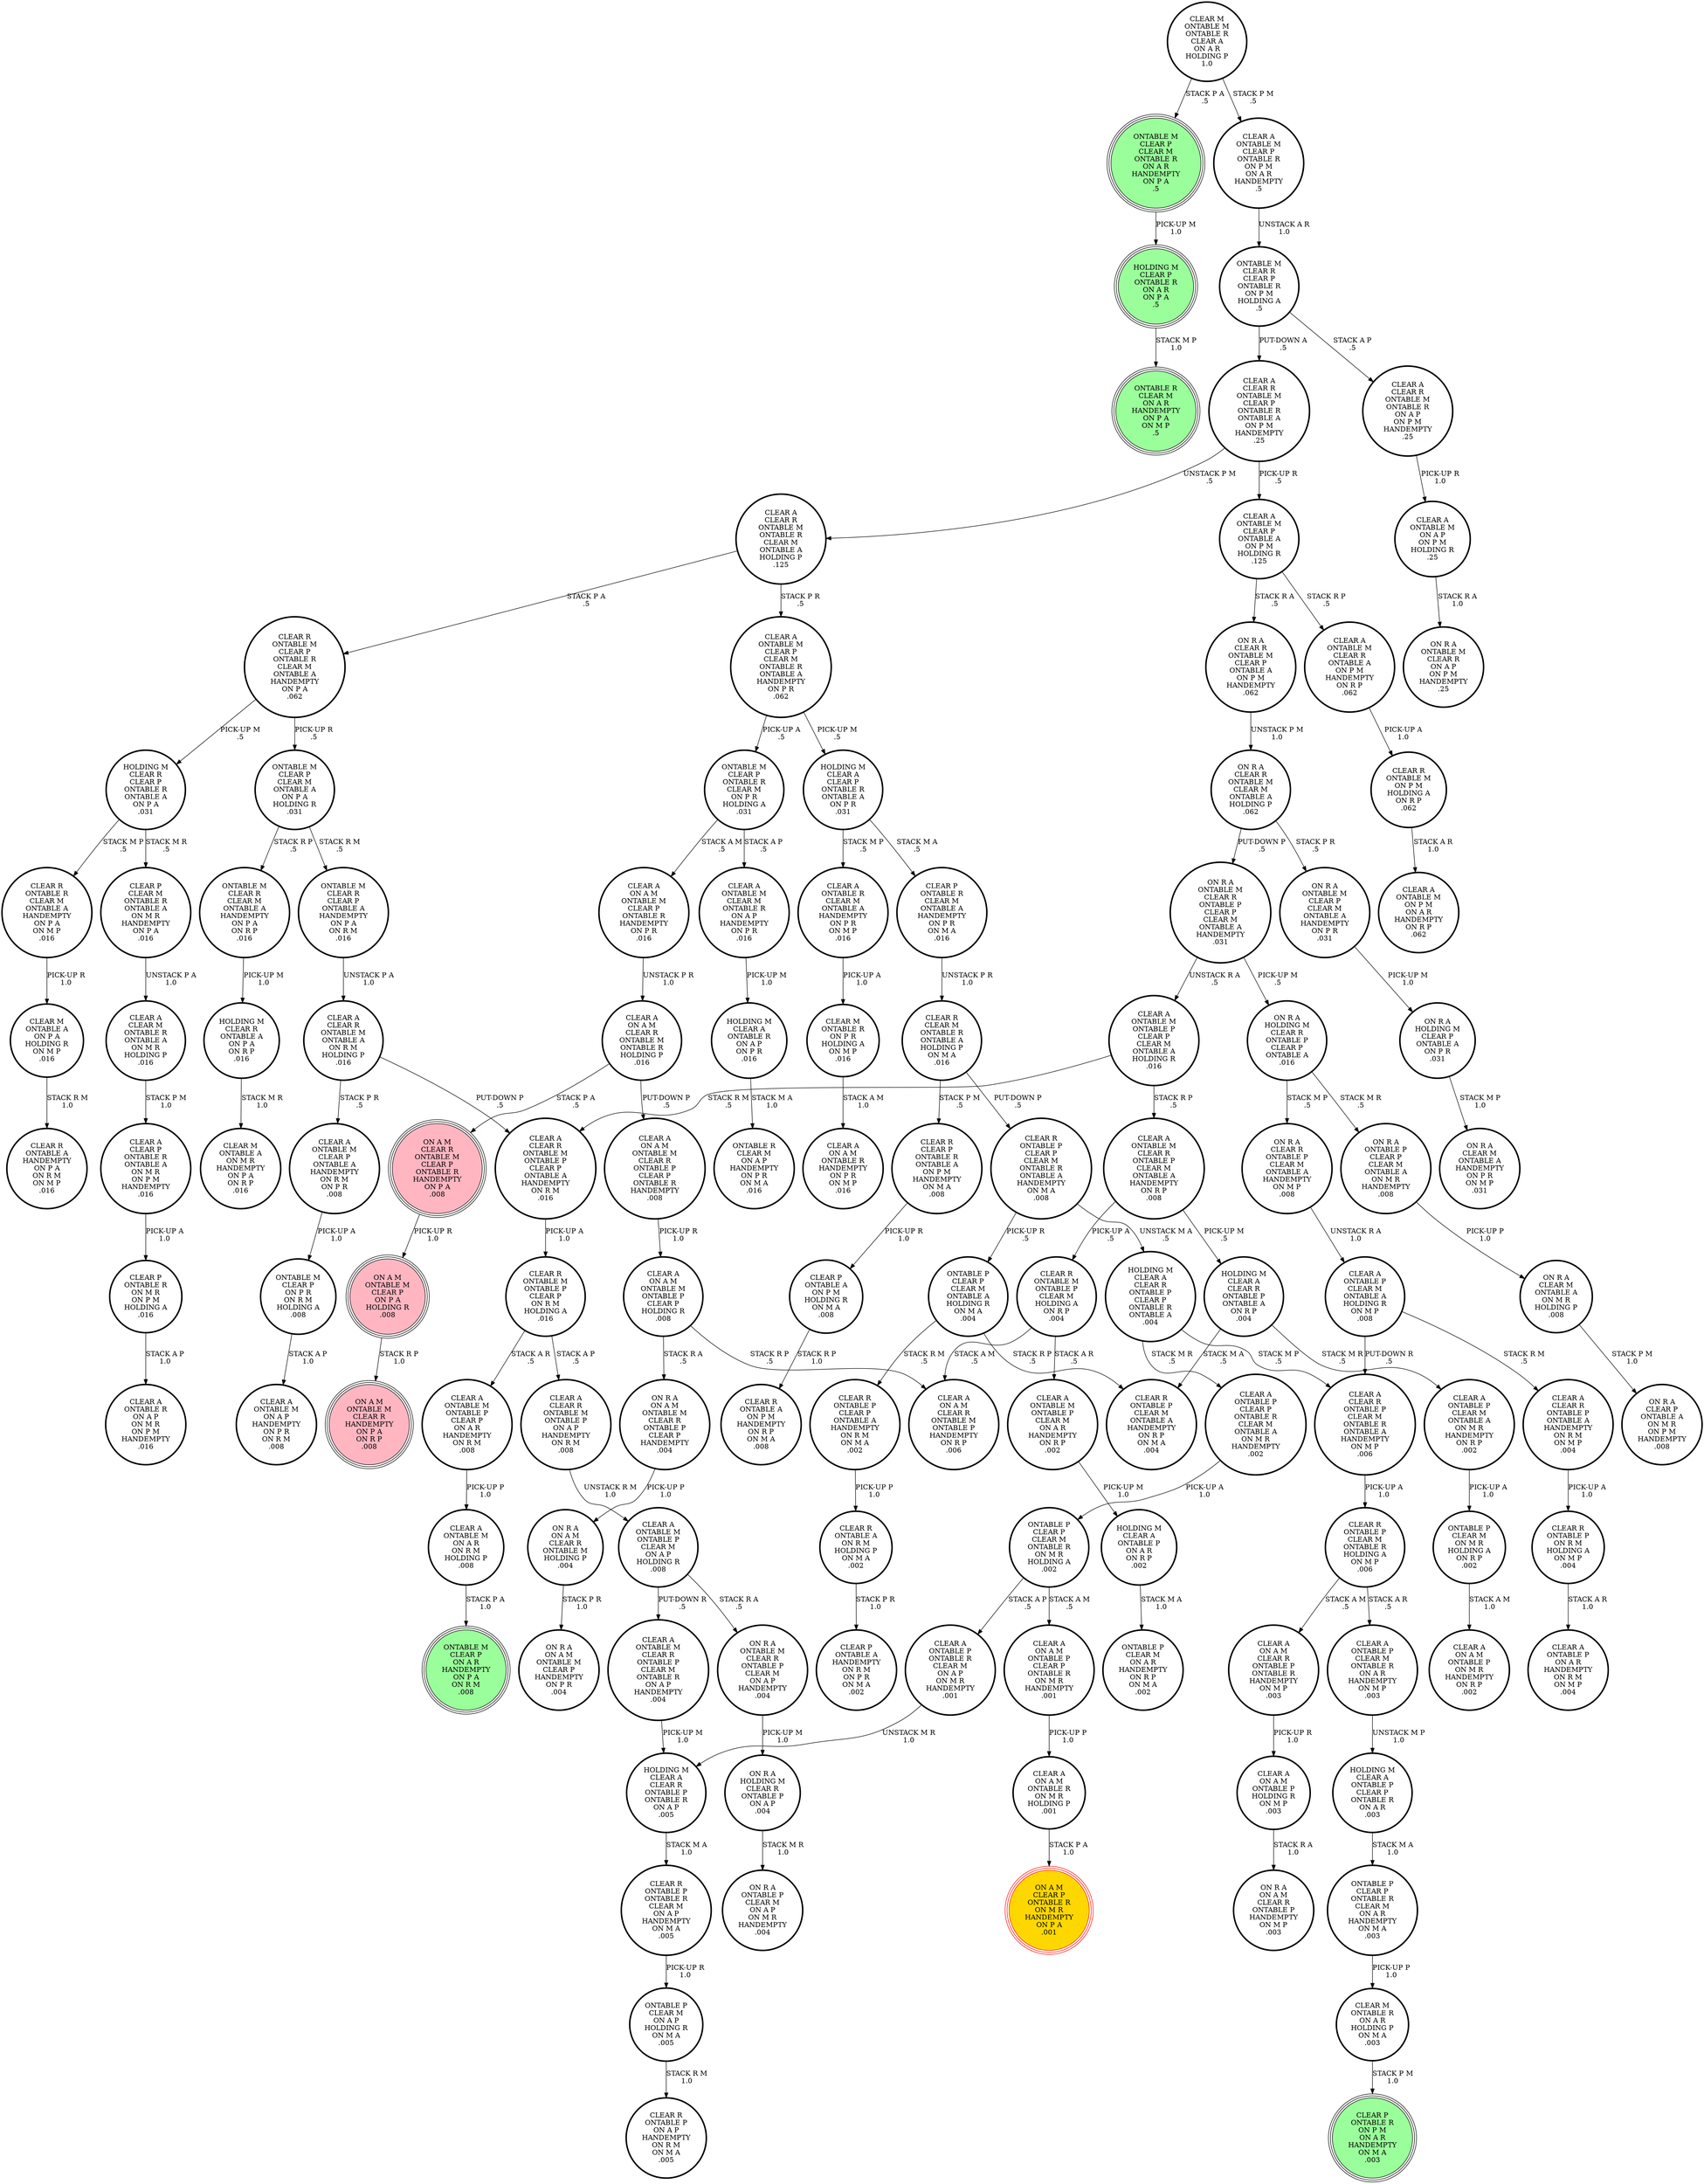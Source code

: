 digraph {
"ON A M\nONTABLE M\nCLEAR P\nON P A\nHOLDING R\n.008\n" -> "ON A M\nONTABLE M\nCLEAR R\nHANDEMPTY\nON P A\nON R P\n.008\n"[label="STACK R P\n1.0\n"];
"HOLDING M\nCLEAR A\nONTABLE R\nON A P\nON P R\n.016\n" -> "ONTABLE R\nCLEAR M\nON A P\nHANDEMPTY\nON P R\nON M A\n.016\n"[label="STACK M A\n1.0\n"];
"CLEAR A\nONTABLE M\nCLEAR R\nONTABLE P\nCLEAR M\nONTABLE R\nON A P\nHANDEMPTY\n.004\n" -> "HOLDING M\nCLEAR A\nCLEAR R\nONTABLE P\nONTABLE R\nON A P\n.005\n"[label="PICK-UP M\n1.0\n"];
"CLEAR A\nCLEAR R\nONTABLE M\nCLEAR P\nONTABLE R\nONTABLE A\nON P M\nHANDEMPTY\n.25\n" -> "CLEAR A\nONTABLE M\nCLEAR P\nONTABLE A\nON P M\nHOLDING R\n.125\n"[label="PICK-UP R\n.5\n"];
"CLEAR A\nCLEAR R\nONTABLE M\nCLEAR P\nONTABLE R\nONTABLE A\nON P M\nHANDEMPTY\n.25\n" -> "CLEAR A\nCLEAR R\nONTABLE M\nONTABLE R\nCLEAR M\nONTABLE A\nHOLDING P\n.125\n"[label="UNSTACK P M\n.5\n"];
"ON R A\nHOLDING M\nCLEAR R\nONTABLE P\nCLEAR P\nONTABLE A\n.016\n" -> "ON R A\nONTABLE P\nCLEAR P\nCLEAR M\nONTABLE A\nON M R\nHANDEMPTY\n.008\n"[label="STACK M R\n.5\n"];
"ON R A\nHOLDING M\nCLEAR R\nONTABLE P\nCLEAR P\nONTABLE A\n.016\n" -> "ON R A\nCLEAR R\nONTABLE P\nCLEAR M\nONTABLE A\nHANDEMPTY\nON M P\n.008\n"[label="STACK M P\n.5\n"];
"ON R A\nONTABLE P\nCLEAR P\nCLEAR M\nONTABLE A\nON M R\nHANDEMPTY\n.008\n" -> "ON R A\nCLEAR M\nONTABLE A\nON M R\nHOLDING P\n.008\n"[label="PICK-UP P\n1.0\n"];
"CLEAR A\nONTABLE P\nCLEAR M\nONTABLE A\nON M R\nHANDEMPTY\nON R P\n.002\n" -> "ONTABLE P\nCLEAR M\nON M R\nHOLDING A\nON R P\n.002\n"[label="PICK-UP A\n1.0\n"];
"CLEAR A\nONTABLE M\nON A P\nON P M\nHOLDING R\n.25\n" -> "ON R A\nONTABLE M\nCLEAR R\nON A P\nON P M\nHANDEMPTY\n.25\n"[label="STACK R A\n1.0\n"];
"ON R A\nONTABLE M\nCLEAR P\nCLEAR M\nONTABLE A\nHANDEMPTY\nON P R\n.031\n" -> "ON R A\nHOLDING M\nCLEAR P\nONTABLE A\nON P R\n.031\n"[label="PICK-UP M\n1.0\n"];
"ONTABLE M\nCLEAR P\nCLEAR M\nONTABLE A\nON P A\nHOLDING R\n.031\n" -> "ONTABLE M\nCLEAR R\nCLEAR M\nONTABLE A\nHANDEMPTY\nON P A\nON R P\n.016\n"[label="STACK R P\n.5\n"];
"ONTABLE M\nCLEAR P\nCLEAR M\nONTABLE A\nON P A\nHOLDING R\n.031\n" -> "ONTABLE M\nCLEAR R\nCLEAR P\nONTABLE A\nHANDEMPTY\nON P A\nON R M\n.016\n"[label="STACK R M\n.5\n"];
"CLEAR A\nCLEAR R\nONTABLE P\nONTABLE A\nHANDEMPTY\nON R M\nON M P\n.004\n" -> "CLEAR R\nONTABLE P\nON R M\nHOLDING A\nON M P\n.004\n"[label="PICK-UP A\n1.0\n"];
"CLEAR A\nCLEAR R\nONTABLE M\nONTABLE R\nON A P\nON P M\nHANDEMPTY\n.25\n" -> "CLEAR A\nONTABLE M\nON A P\nON P M\nHOLDING R\n.25\n"[label="PICK-UP R\n1.0\n"];
"CLEAR A\nONTABLE P\nONTABLE R\nCLEAR M\nON A P\nON M R\nHANDEMPTY\n.001\n" -> "HOLDING M\nCLEAR A\nCLEAR R\nONTABLE P\nONTABLE R\nON A P\n.005\n"[label="UNSTACK M R\n1.0\n"];
"HOLDING M\nCLEAR A\nCLEAR R\nONTABLE P\nONTABLE R\nON A P\n.005\n" -> "CLEAR R\nONTABLE P\nONTABLE R\nCLEAR M\nON A P\nHANDEMPTY\nON M A\n.005\n"[label="STACK M A\n1.0\n"];
"ON R A\nCLEAR R\nONTABLE M\nCLEAR M\nONTABLE A\nHOLDING P\n.062\n" -> "ON R A\nONTABLE M\nCLEAR R\nONTABLE P\nCLEAR P\nCLEAR M\nONTABLE A\nHANDEMPTY\n.031\n"[label="PUT-DOWN P\n.5\n"];
"ON R A\nCLEAR R\nONTABLE M\nCLEAR M\nONTABLE A\nHOLDING P\n.062\n" -> "ON R A\nONTABLE M\nCLEAR P\nCLEAR M\nONTABLE A\nHANDEMPTY\nON P R\n.031\n"[label="STACK P R\n.5\n"];
"ONTABLE P\nCLEAR M\nON A P\nHOLDING R\nON M A\n.005\n" -> "CLEAR R\nONTABLE P\nON A P\nHANDEMPTY\nON R M\nON M A\n.005\n"[label="STACK R M\n1.0\n"];
"CLEAR A\nONTABLE M\nCLEAR P\nONTABLE A\nON P M\nHOLDING R\n.125\n" -> "CLEAR A\nONTABLE M\nCLEAR R\nONTABLE A\nON P M\nHANDEMPTY\nON R P\n.062\n"[label="STACK R P\n.5\n"];
"CLEAR A\nONTABLE M\nCLEAR P\nONTABLE A\nON P M\nHOLDING R\n.125\n" -> "ON R A\nCLEAR R\nONTABLE M\nCLEAR P\nONTABLE A\nON P M\nHANDEMPTY\n.062\n"[label="STACK R A\n.5\n"];
"HOLDING M\nCLEAR R\nCLEAR P\nONTABLE R\nONTABLE A\nON P A\n.031\n" -> "CLEAR P\nCLEAR M\nONTABLE R\nONTABLE A\nON M R\nHANDEMPTY\nON P A\n.016\n"[label="STACK M R\n.5\n"];
"HOLDING M\nCLEAR R\nCLEAR P\nONTABLE R\nONTABLE A\nON P A\n.031\n" -> "CLEAR R\nONTABLE R\nCLEAR M\nONTABLE A\nHANDEMPTY\nON P A\nON M P\n.016\n"[label="STACK M P\n.5\n"];
"CLEAR A\nONTABLE M\nCLEAR R\nONTABLE P\nCLEAR M\nONTABLE A\nHANDEMPTY\nON R P\n.008\n" -> "HOLDING M\nCLEAR A\nCLEAR R\nONTABLE P\nONTABLE A\nON R P\n.004\n"[label="PICK-UP M\n.5\n"];
"CLEAR A\nONTABLE M\nCLEAR R\nONTABLE P\nCLEAR M\nONTABLE A\nHANDEMPTY\nON R P\n.008\n" -> "CLEAR R\nONTABLE M\nONTABLE P\nCLEAR M\nHOLDING A\nON R P\n.004\n"[label="PICK-UP A\n.5\n"];
"CLEAR M\nONTABLE R\nON P R\nHOLDING A\nON M P\n.016\n" -> "CLEAR A\nON A M\nONTABLE R\nHANDEMPTY\nON P R\nON M P\n.016\n"[label="STACK A M\n1.0\n"];
"ONTABLE P\nCLEAR P\nCLEAR M\nONTABLE R\nON M R\nHOLDING A\n.002\n" -> "CLEAR A\nON A M\nONTABLE P\nCLEAR P\nONTABLE R\nON M R\nHANDEMPTY\n.001\n"[label="STACK A M\n.5\n"];
"ONTABLE P\nCLEAR P\nCLEAR M\nONTABLE R\nON M R\nHOLDING A\n.002\n" -> "CLEAR A\nONTABLE P\nONTABLE R\nCLEAR M\nON A P\nON M R\nHANDEMPTY\n.001\n"[label="STACK A P\n.5\n"];
"CLEAR M\nONTABLE A\nON P A\nHOLDING R\nON M P\n.016\n" -> "CLEAR R\nONTABLE A\nHANDEMPTY\nON P A\nON R M\nON M P\n.016\n"[label="STACK R M\n1.0\n"];
"CLEAR A\nCLEAR P\nONTABLE R\nONTABLE A\nON M R\nON P M\nHANDEMPTY\n.016\n" -> "CLEAR P\nONTABLE R\nON M R\nON P M\nHOLDING A\n.016\n"[label="PICK-UP A\n1.0\n"];
"CLEAR R\nONTABLE M\nONTABLE P\nCLEAR P\nON R M\nHOLDING A\n.016\n" -> "CLEAR A\nONTABLE M\nONTABLE P\nCLEAR P\nON A R\nHANDEMPTY\nON R M\n.008\n"[label="STACK A R\n.5\n"];
"CLEAR R\nONTABLE M\nONTABLE P\nCLEAR P\nON R M\nHOLDING A\n.016\n" -> "CLEAR A\nCLEAR R\nONTABLE M\nONTABLE P\nON A P\nHANDEMPTY\nON R M\n.008\n"[label="STACK A P\n.5\n"];
"CLEAR P\nCLEAR M\nONTABLE R\nONTABLE A\nON M R\nHANDEMPTY\nON P A\n.016\n" -> "CLEAR A\nCLEAR M\nONTABLE R\nONTABLE A\nON M R\nHOLDING P\n.016\n"[label="UNSTACK P A\n1.0\n"];
"ON R A\nONTABLE M\nCLEAR R\nONTABLE P\nCLEAR P\nCLEAR M\nONTABLE A\nHANDEMPTY\n.031\n" -> "ON R A\nHOLDING M\nCLEAR R\nONTABLE P\nCLEAR P\nONTABLE A\n.016\n"[label="PICK-UP M\n.5\n"];
"ON R A\nONTABLE M\nCLEAR R\nONTABLE P\nCLEAR P\nCLEAR M\nONTABLE A\nHANDEMPTY\n.031\n" -> "CLEAR A\nONTABLE M\nONTABLE P\nCLEAR P\nCLEAR M\nONTABLE A\nHOLDING R\n.016\n"[label="UNSTACK R A\n.5\n"];
"ON R A\nCLEAR M\nONTABLE A\nON M R\nHOLDING P\n.008\n" -> "ON R A\nCLEAR P\nONTABLE A\nON M R\nON P M\nHANDEMPTY\n.008\n"[label="STACK P M\n1.0\n"];
"CLEAR P\nONTABLE R\nCLEAR M\nONTABLE A\nHANDEMPTY\nON P R\nON M A\n.016\n" -> "CLEAR R\nCLEAR M\nONTABLE R\nONTABLE A\nHOLDING P\nON M A\n.016\n"[label="UNSTACK P R\n1.0\n"];
"CLEAR A\nONTABLE P\nCLEAR P\nONTABLE R\nCLEAR M\nONTABLE A\nON M R\nHANDEMPTY\n.002\n" -> "ONTABLE P\nCLEAR P\nCLEAR M\nONTABLE R\nON M R\nHOLDING A\n.002\n"[label="PICK-UP A\n1.0\n"];
"CLEAR A\nONTABLE M\nCLEAR P\nCLEAR M\nONTABLE R\nONTABLE A\nHANDEMPTY\nON P R\n.062\n" -> "ONTABLE M\nCLEAR P\nONTABLE R\nCLEAR M\nON P R\nHOLDING A\n.031\n"[label="PICK-UP A\n.5\n"];
"CLEAR A\nONTABLE M\nCLEAR P\nCLEAR M\nONTABLE R\nONTABLE A\nHANDEMPTY\nON P R\n.062\n" -> "HOLDING M\nCLEAR A\nCLEAR P\nONTABLE R\nONTABLE A\nON P R\n.031\n"[label="PICK-UP M\n.5\n"];
"HOLDING M\nCLEAR R\nONTABLE A\nON P A\nON R P\n.016\n" -> "CLEAR M\nONTABLE A\nON M R\nHANDEMPTY\nON P A\nON R P\n.016\n"[label="STACK M R\n1.0\n"];
"CLEAR A\nONTABLE M\nONTABLE P\nCLEAR M\nON A R\nHANDEMPTY\nON R P\n.002\n" -> "HOLDING M\nCLEAR A\nONTABLE P\nON A R\nON R P\n.002\n"[label="PICK-UP M\n1.0\n"];
"CLEAR A\nONTABLE M\nONTABLE P\nCLEAR P\nON A R\nHANDEMPTY\nON R M\n.008\n" -> "CLEAR A\nONTABLE M\nON A R\nON R M\nHOLDING P\n.008\n"[label="PICK-UP P\n1.0\n"];
"CLEAR A\nON A M\nCLEAR R\nONTABLE P\nONTABLE R\nHANDEMPTY\nON M P\n.003\n" -> "CLEAR A\nON A M\nONTABLE P\nHOLDING R\nON M P\n.003\n"[label="PICK-UP R\n1.0\n"];
"ONTABLE M\nCLEAR P\nONTABLE R\nCLEAR M\nON P R\nHOLDING A\n.031\n" -> "CLEAR A\nONTABLE M\nCLEAR M\nONTABLE R\nON A P\nHANDEMPTY\nON P R\n.016\n"[label="STACK A P\n.5\n"];
"ONTABLE M\nCLEAR P\nONTABLE R\nCLEAR M\nON P R\nHOLDING A\n.031\n" -> "CLEAR A\nON A M\nONTABLE M\nCLEAR P\nONTABLE R\nHANDEMPTY\nON P R\n.016\n"[label="STACK A M\n.5\n"];
"CLEAR M\nONTABLE M\nONTABLE R\nCLEAR A\nON A R\nHOLDING P\n1.0\n" -> "ONTABLE M\nCLEAR P\nCLEAR M\nONTABLE R\nON A R\nHANDEMPTY\nON P A\n.5\n"[label="STACK P A\n.5\n"];
"CLEAR M\nONTABLE M\nONTABLE R\nCLEAR A\nON A R\nHOLDING P\n1.0\n" -> "CLEAR A\nONTABLE M\nCLEAR P\nONTABLE R\nON P M\nON A R\nHANDEMPTY\n.5\n"[label="STACK P M\n.5\n"];
"CLEAR A\nCLEAR R\nONTABLE M\nONTABLE P\nON A P\nHANDEMPTY\nON R M\n.008\n" -> "CLEAR A\nONTABLE M\nONTABLE P\nCLEAR M\nON A P\nHOLDING R\n.008\n"[label="UNSTACK R M\n1.0\n"];
"CLEAR A\nONTABLE P\nCLEAR M\nONTABLE R\nON A R\nHANDEMPTY\nON M P\n.003\n" -> "HOLDING M\nCLEAR A\nONTABLE P\nCLEAR P\nONTABLE R\nON A R\n.003\n"[label="UNSTACK M P\n1.0\n"];
"ON R A\nHOLDING M\nCLEAR R\nONTABLE P\nON A P\n.004\n" -> "ON R A\nONTABLE P\nCLEAR M\nON A P\nON M R\nHANDEMPTY\n.004\n"[label="STACK M R\n1.0\n"];
"CLEAR R\nONTABLE P\nON R M\nHOLDING A\nON M P\n.004\n" -> "CLEAR A\nONTABLE P\nON A R\nHANDEMPTY\nON R M\nON M P\n.004\n"[label="STACK A R\n1.0\n"];
"ONTABLE P\nCLEAR P\nCLEAR M\nONTABLE A\nHOLDING R\nON M A\n.004\n" -> "CLEAR R\nONTABLE P\nCLEAR M\nONTABLE A\nHANDEMPTY\nON R P\nON M A\n.004\n"[label="STACK R P\n.5\n"];
"ONTABLE P\nCLEAR P\nCLEAR M\nONTABLE A\nHOLDING R\nON M A\n.004\n" -> "CLEAR R\nONTABLE P\nCLEAR P\nONTABLE A\nHANDEMPTY\nON R M\nON M A\n.002\n"[label="STACK R M\n.5\n"];
"CLEAR A\nONTABLE M\nCLEAR M\nONTABLE R\nON A P\nHANDEMPTY\nON P R\n.016\n" -> "HOLDING M\nCLEAR A\nONTABLE R\nON A P\nON P R\n.016\n"[label="PICK-UP M\n1.0\n"];
"CLEAR R\nCLEAR P\nONTABLE R\nONTABLE A\nON P M\nHANDEMPTY\nON M A\n.008\n" -> "CLEAR P\nONTABLE A\nON P M\nHOLDING R\nON M A\n.008\n"[label="PICK-UP R\n1.0\n"];
"CLEAR A\nCLEAR M\nONTABLE R\nONTABLE A\nON M R\nHOLDING P\n.016\n" -> "CLEAR A\nCLEAR P\nONTABLE R\nONTABLE A\nON M R\nON P M\nHANDEMPTY\n.016\n"[label="STACK P M\n1.0\n"];
"ON R A\nCLEAR R\nONTABLE P\nCLEAR M\nONTABLE A\nHANDEMPTY\nON M P\n.008\n" -> "CLEAR A\nONTABLE P\nCLEAR M\nONTABLE A\nHOLDING R\nON M P\n.008\n"[label="UNSTACK R A\n1.0\n"];
"ONTABLE M\nCLEAR P\nON P R\nON R M\nHOLDING A\n.008\n" -> "CLEAR A\nONTABLE M\nON A P\nHANDEMPTY\nON P R\nON R M\n.008\n"[label="STACK A P\n1.0\n"];
"HOLDING M\nCLEAR A\nONTABLE P\nCLEAR P\nONTABLE R\nON A R\n.003\n" -> "ONTABLE P\nCLEAR P\nONTABLE R\nCLEAR M\nON A R\nHANDEMPTY\nON M A\n.003\n"[label="STACK M A\n1.0\n"];
"CLEAR A\nONTABLE M\nON A R\nON R M\nHOLDING P\n.008\n" -> "ONTABLE M\nCLEAR P\nON A R\nHANDEMPTY\nON P A\nON R M\n.008\n"[label="STACK P A\n1.0\n"];
"CLEAR A\nON A M\nONTABLE M\nCLEAR P\nONTABLE R\nHANDEMPTY\nON P R\n.016\n" -> "CLEAR A\nON A M\nCLEAR R\nONTABLE M\nONTABLE R\nHOLDING P\n.016\n"[label="UNSTACK P R\n1.0\n"];
"HOLDING M\nCLEAR P\nONTABLE R\nON A R\nON P A\n.5\n" -> "ONTABLE R\nCLEAR M\nON A R\nHANDEMPTY\nON P A\nON M P\n.5\n"[label="STACK M P\n1.0\n"];
"CLEAR A\nCLEAR R\nONTABLE M\nONTABLE R\nCLEAR M\nONTABLE A\nHOLDING P\n.125\n" -> "CLEAR R\nONTABLE M\nCLEAR P\nONTABLE R\nCLEAR M\nONTABLE A\nHANDEMPTY\nON P A\n.062\n"[label="STACK P A\n.5\n"];
"CLEAR A\nCLEAR R\nONTABLE M\nONTABLE R\nCLEAR M\nONTABLE A\nHOLDING P\n.125\n" -> "CLEAR A\nONTABLE M\nCLEAR P\nCLEAR M\nONTABLE R\nONTABLE A\nHANDEMPTY\nON P R\n.062\n"[label="STACK P R\n.5\n"];
"CLEAR R\nONTABLE M\nONTABLE P\nCLEAR M\nHOLDING A\nON R P\n.004\n" -> "CLEAR A\nONTABLE M\nONTABLE P\nCLEAR M\nON A R\nHANDEMPTY\nON R P\n.002\n"[label="STACK A R\n.5\n"];
"CLEAR R\nONTABLE M\nONTABLE P\nCLEAR M\nHOLDING A\nON R P\n.004\n" -> "CLEAR A\nON A M\nCLEAR R\nONTABLE M\nONTABLE P\nHANDEMPTY\nON R P\n.006\n"[label="STACK A M\n.5\n"];
"ONTABLE M\nCLEAR R\nCLEAR P\nONTABLE R\nON P M\nHOLDING A\n.5\n" -> "CLEAR A\nCLEAR R\nONTABLE M\nCLEAR P\nONTABLE R\nONTABLE A\nON P M\nHANDEMPTY\n.25\n"[label="PUT-DOWN A\n.5\n"];
"ONTABLE M\nCLEAR R\nCLEAR P\nONTABLE R\nON P M\nHOLDING A\n.5\n" -> "CLEAR A\nCLEAR R\nONTABLE M\nONTABLE R\nON A P\nON P M\nHANDEMPTY\n.25\n"[label="STACK A P\n.5\n"];
"ONTABLE M\nCLEAR P\nCLEAR M\nONTABLE R\nON A R\nHANDEMPTY\nON P A\n.5\n" -> "HOLDING M\nCLEAR P\nONTABLE R\nON A R\nON P A\n.5\n"[label="PICK-UP M\n1.0\n"];
"ONTABLE M\nCLEAR R\nCLEAR P\nONTABLE A\nHANDEMPTY\nON P A\nON R M\n.016\n" -> "CLEAR A\nCLEAR R\nONTABLE M\nONTABLE A\nON R M\nHOLDING P\n.016\n"[label="UNSTACK P A\n1.0\n"];
"CLEAR A\nON A M\nCLEAR R\nONTABLE M\nONTABLE R\nHOLDING P\n.016\n" -> "ON A M\nCLEAR R\nONTABLE M\nCLEAR P\nONTABLE R\nHANDEMPTY\nON P A\n.008\n"[label="STACK P A\n.5\n"];
"CLEAR A\nON A M\nCLEAR R\nONTABLE M\nONTABLE R\nHOLDING P\n.016\n" -> "CLEAR A\nON A M\nONTABLE M\nCLEAR R\nONTABLE P\nCLEAR P\nONTABLE R\nHANDEMPTY\n.008\n"[label="PUT-DOWN P\n.5\n"];
"ON R A\nHOLDING M\nCLEAR P\nONTABLE A\nON P R\n.031\n" -> "ON R A\nCLEAR M\nONTABLE A\nHANDEMPTY\nON P R\nON M P\n.031\n"[label="STACK M P\n1.0\n"];
"CLEAR A\nONTABLE M\nONTABLE P\nCLEAR P\nCLEAR M\nONTABLE A\nHOLDING R\n.016\n" -> "CLEAR A\nONTABLE M\nCLEAR R\nONTABLE P\nCLEAR M\nONTABLE A\nHANDEMPTY\nON R P\n.008\n"[label="STACK R P\n.5\n"];
"CLEAR A\nONTABLE M\nONTABLE P\nCLEAR P\nCLEAR M\nONTABLE A\nHOLDING R\n.016\n" -> "CLEAR A\nCLEAR R\nONTABLE M\nONTABLE P\nCLEAR P\nONTABLE A\nHANDEMPTY\nON R M\n.016\n"[label="STACK R M\n.5\n"];
"ON R A\nONTABLE M\nCLEAR R\nONTABLE P\nCLEAR M\nON A P\nHANDEMPTY\n.004\n" -> "ON R A\nHOLDING M\nCLEAR R\nONTABLE P\nON A P\n.004\n"[label="PICK-UP M\n1.0\n"];
"CLEAR A\nCLEAR R\nONTABLE M\nONTABLE A\nON R M\nHOLDING P\n.016\n" -> "CLEAR A\nONTABLE M\nCLEAR P\nONTABLE A\nHANDEMPTY\nON R M\nON P R\n.008\n"[label="STACK P R\n.5\n"];
"CLEAR A\nCLEAR R\nONTABLE M\nONTABLE A\nON R M\nHOLDING P\n.016\n" -> "CLEAR A\nCLEAR R\nONTABLE M\nONTABLE P\nCLEAR P\nONTABLE A\nHANDEMPTY\nON R M\n.016\n"[label="PUT-DOWN P\n.5\n"];
"CLEAR R\nCLEAR M\nONTABLE R\nONTABLE A\nHOLDING P\nON M A\n.016\n" -> "CLEAR R\nCLEAR P\nONTABLE R\nONTABLE A\nON P M\nHANDEMPTY\nON M A\n.008\n"[label="STACK P M\n.5\n"];
"CLEAR R\nCLEAR M\nONTABLE R\nONTABLE A\nHOLDING P\nON M A\n.016\n" -> "CLEAR R\nONTABLE P\nCLEAR P\nCLEAR M\nONTABLE R\nONTABLE A\nHANDEMPTY\nON M A\n.008\n"[label="PUT-DOWN P\n.5\n"];
"CLEAR A\nON A M\nONTABLE P\nHOLDING R\nON M P\n.003\n" -> "ON R A\nON A M\nCLEAR R\nONTABLE P\nHANDEMPTY\nON M P\n.003\n"[label="STACK R A\n1.0\n"];
"CLEAR R\nONTABLE A\nON R M\nHOLDING P\nON M A\n.002\n" -> "CLEAR P\nONTABLE A\nHANDEMPTY\nON R M\nON P R\nON M A\n.002\n"[label="STACK P R\n1.0\n"];
"ONTABLE P\nCLEAR M\nON M R\nHOLDING A\nON R P\n.002\n" -> "CLEAR A\nON A M\nONTABLE P\nON M R\nHANDEMPTY\nON R P\n.002\n"[label="STACK A M\n1.0\n"];
"HOLDING M\nCLEAR A\nCLEAR P\nONTABLE R\nONTABLE A\nON P R\n.031\n" -> "CLEAR A\nONTABLE R\nCLEAR M\nONTABLE A\nHANDEMPTY\nON P R\nON M P\n.016\n"[label="STACK M P\n.5\n"];
"HOLDING M\nCLEAR A\nCLEAR P\nONTABLE R\nONTABLE A\nON P R\n.031\n" -> "CLEAR P\nONTABLE R\nCLEAR M\nONTABLE A\nHANDEMPTY\nON P R\nON M A\n.016\n"[label="STACK M A\n.5\n"];
"HOLDING M\nCLEAR A\nCLEAR R\nONTABLE P\nONTABLE A\nON R P\n.004\n" -> "CLEAR R\nONTABLE P\nCLEAR M\nONTABLE A\nHANDEMPTY\nON R P\nON M A\n.004\n"[label="STACK M A\n.5\n"];
"HOLDING M\nCLEAR A\nCLEAR R\nONTABLE P\nONTABLE A\nON R P\n.004\n" -> "CLEAR A\nONTABLE P\nCLEAR M\nONTABLE A\nON M R\nHANDEMPTY\nON R P\n.002\n"[label="STACK M R\n.5\n"];
"HOLDING M\nCLEAR A\nCLEAR R\nONTABLE P\nCLEAR P\nONTABLE R\nONTABLE A\n.004\n" -> "CLEAR A\nONTABLE P\nCLEAR P\nONTABLE R\nCLEAR M\nONTABLE A\nON M R\nHANDEMPTY\n.002\n"[label="STACK M R\n.5\n"];
"HOLDING M\nCLEAR A\nCLEAR R\nONTABLE P\nCLEAR P\nONTABLE R\nONTABLE A\n.004\n" -> "CLEAR A\nCLEAR R\nONTABLE P\nCLEAR M\nONTABLE R\nONTABLE A\nHANDEMPTY\nON M P\n.006\n"[label="STACK M P\n.5\n"];
"CLEAR A\nCLEAR R\nONTABLE P\nCLEAR M\nONTABLE R\nONTABLE A\nHANDEMPTY\nON M P\n.006\n" -> "CLEAR R\nONTABLE P\nCLEAR M\nONTABLE R\nHOLDING A\nON M P\n.006\n"[label="PICK-UP A\n1.0\n"];
"CLEAR R\nONTABLE P\nONTABLE R\nCLEAR M\nON A P\nHANDEMPTY\nON M A\n.005\n" -> "ONTABLE P\nCLEAR M\nON A P\nHOLDING R\nON M A\n.005\n"[label="PICK-UP R\n1.0\n"];
"CLEAR R\nONTABLE R\nCLEAR M\nONTABLE A\nHANDEMPTY\nON P A\nON M P\n.016\n" -> "CLEAR M\nONTABLE A\nON P A\nHOLDING R\nON M P\n.016\n"[label="PICK-UP R\n1.0\n"];
"CLEAR R\nONTABLE M\nCLEAR P\nONTABLE R\nCLEAR M\nONTABLE A\nHANDEMPTY\nON P A\n.062\n" -> "ONTABLE M\nCLEAR P\nCLEAR M\nONTABLE A\nON P A\nHOLDING R\n.031\n"[label="PICK-UP R\n.5\n"];
"CLEAR R\nONTABLE M\nCLEAR P\nONTABLE R\nCLEAR M\nONTABLE A\nHANDEMPTY\nON P A\n.062\n" -> "HOLDING M\nCLEAR R\nCLEAR P\nONTABLE R\nONTABLE A\nON P A\n.031\n"[label="PICK-UP M\n.5\n"];
"CLEAR A\nON A M\nONTABLE R\nON M R\nHOLDING P\n.001\n" -> "ON A M\nCLEAR P\nONTABLE R\nON M R\nHANDEMPTY\nON P A\n.001\n"[label="STACK P A\n1.0\n"];
"HOLDING M\nCLEAR A\nONTABLE P\nON A R\nON R P\n.002\n" -> "ONTABLE P\nCLEAR M\nON A R\nHANDEMPTY\nON R P\nON M A\n.002\n"[label="STACK M A\n1.0\n"];
"ON R A\nON A M\nONTABLE M\nCLEAR R\nONTABLE P\nCLEAR P\nHANDEMPTY\n.004\n" -> "ON R A\nON A M\nCLEAR R\nONTABLE M\nHOLDING P\n.004\n"[label="PICK-UP P\n1.0\n"];
"ON A M\nCLEAR R\nONTABLE M\nCLEAR P\nONTABLE R\nHANDEMPTY\nON P A\n.008\n" -> "ON A M\nONTABLE M\nCLEAR P\nON P A\nHOLDING R\n.008\n"[label="PICK-UP R\n1.0\n"];
"CLEAR P\nONTABLE R\nON M R\nON P M\nHOLDING A\n.016\n" -> "CLEAR A\nONTABLE R\nON A P\nON M R\nON P M\nHANDEMPTY\n.016\n"[label="STACK A P\n1.0\n"];
"CLEAR A\nON A M\nONTABLE M\nCLEAR R\nONTABLE P\nCLEAR P\nONTABLE R\nHANDEMPTY\n.008\n" -> "CLEAR A\nON A M\nONTABLE M\nONTABLE P\nCLEAR P\nHOLDING R\n.008\n"[label="PICK-UP R\n1.0\n"];
"CLEAR P\nONTABLE A\nON P M\nHOLDING R\nON M A\n.008\n" -> "CLEAR R\nONTABLE A\nON P M\nHANDEMPTY\nON R P\nON M A\n.008\n"[label="STACK R P\n1.0\n"];
"CLEAR A\nON A M\nONTABLE M\nONTABLE P\nCLEAR P\nHOLDING R\n.008\n" -> "ON R A\nON A M\nONTABLE M\nCLEAR R\nONTABLE P\nCLEAR P\nHANDEMPTY\n.004\n"[label="STACK R A\n.5\n"];
"CLEAR A\nON A M\nONTABLE M\nONTABLE P\nCLEAR P\nHOLDING R\n.008\n" -> "CLEAR A\nON A M\nCLEAR R\nONTABLE M\nONTABLE P\nHANDEMPTY\nON R P\n.006\n"[label="STACK R P\n.5\n"];
"CLEAR M\nONTABLE R\nON A R\nHOLDING P\nON M A\n.003\n" -> "CLEAR P\nONTABLE R\nON P M\nON A R\nHANDEMPTY\nON M A\n.003\n"[label="STACK P M\n1.0\n"];
"CLEAR A\nONTABLE M\nONTABLE P\nCLEAR M\nON A P\nHOLDING R\n.008\n" -> "ON R A\nONTABLE M\nCLEAR R\nONTABLE P\nCLEAR M\nON A P\nHANDEMPTY\n.004\n"[label="STACK R A\n.5\n"];
"CLEAR A\nONTABLE M\nONTABLE P\nCLEAR M\nON A P\nHOLDING R\n.008\n" -> "CLEAR A\nONTABLE M\nCLEAR R\nONTABLE P\nCLEAR M\nONTABLE R\nON A P\nHANDEMPTY\n.004\n"[label="PUT-DOWN R\n.5\n"];
"CLEAR R\nONTABLE P\nCLEAR M\nONTABLE R\nHOLDING A\nON M P\n.006\n" -> "CLEAR A\nON A M\nCLEAR R\nONTABLE P\nONTABLE R\nHANDEMPTY\nON M P\n.003\n"[label="STACK A M\n.5\n"];
"CLEAR R\nONTABLE P\nCLEAR M\nONTABLE R\nHOLDING A\nON M P\n.006\n" -> "CLEAR A\nONTABLE P\nCLEAR M\nONTABLE R\nON A R\nHANDEMPTY\nON M P\n.003\n"[label="STACK A R\n.5\n"];
"CLEAR A\nONTABLE M\nCLEAR P\nONTABLE R\nON P M\nON A R\nHANDEMPTY\n.5\n" -> "ONTABLE M\nCLEAR R\nCLEAR P\nONTABLE R\nON P M\nHOLDING A\n.5\n"[label="UNSTACK A R\n1.0\n"];
"CLEAR R\nONTABLE M\nON P M\nHOLDING A\nON R P\n.062\n" -> "CLEAR A\nONTABLE M\nON P M\nON A R\nHANDEMPTY\nON R P\n.062\n"[label="STACK A R\n1.0\n"];
"CLEAR R\nONTABLE P\nCLEAR P\nCLEAR M\nONTABLE R\nONTABLE A\nHANDEMPTY\nON M A\n.008\n" -> "ONTABLE P\nCLEAR P\nCLEAR M\nONTABLE A\nHOLDING R\nON M A\n.004\n"[label="PICK-UP R\n.5\n"];
"CLEAR R\nONTABLE P\nCLEAR P\nCLEAR M\nONTABLE R\nONTABLE A\nHANDEMPTY\nON M A\n.008\n" -> "HOLDING M\nCLEAR A\nCLEAR R\nONTABLE P\nCLEAR P\nONTABLE R\nONTABLE A\n.004\n"[label="UNSTACK M A\n.5\n"];
"CLEAR A\nONTABLE M\nCLEAR R\nONTABLE A\nON P M\nHANDEMPTY\nON R P\n.062\n" -> "CLEAR R\nONTABLE M\nON P M\nHOLDING A\nON R P\n.062\n"[label="PICK-UP A\n1.0\n"];
"ON R A\nON A M\nCLEAR R\nONTABLE M\nHOLDING P\n.004\n" -> "ON R A\nON A M\nONTABLE M\nCLEAR P\nHANDEMPTY\nON P R\n.004\n"[label="STACK P R\n1.0\n"];
"ONTABLE M\nCLEAR R\nCLEAR M\nONTABLE A\nHANDEMPTY\nON P A\nON R P\n.016\n" -> "HOLDING M\nCLEAR R\nONTABLE A\nON P A\nON R P\n.016\n"[label="PICK-UP M\n1.0\n"];
"CLEAR A\nONTABLE M\nCLEAR P\nONTABLE A\nHANDEMPTY\nON R M\nON P R\n.008\n" -> "ONTABLE M\nCLEAR P\nON P R\nON R M\nHOLDING A\n.008\n"[label="PICK-UP A\n1.0\n"];
"CLEAR A\nCLEAR R\nONTABLE M\nONTABLE P\nCLEAR P\nONTABLE A\nHANDEMPTY\nON R M\n.016\n" -> "CLEAR R\nONTABLE M\nONTABLE P\nCLEAR P\nON R M\nHOLDING A\n.016\n"[label="PICK-UP A\n1.0\n"];
"CLEAR A\nONTABLE R\nCLEAR M\nONTABLE A\nHANDEMPTY\nON P R\nON M P\n.016\n" -> "CLEAR M\nONTABLE R\nON P R\nHOLDING A\nON M P\n.016\n"[label="PICK-UP A\n1.0\n"];
"CLEAR A\nONTABLE P\nCLEAR M\nONTABLE A\nHOLDING R\nON M P\n.008\n" -> "CLEAR A\nCLEAR R\nONTABLE P\nONTABLE A\nHANDEMPTY\nON R M\nON M P\n.004\n"[label="STACK R M\n.5\n"];
"CLEAR A\nONTABLE P\nCLEAR M\nONTABLE A\nHOLDING R\nON M P\n.008\n" -> "CLEAR A\nCLEAR R\nONTABLE P\nCLEAR M\nONTABLE R\nONTABLE A\nHANDEMPTY\nON M P\n.006\n"[label="PUT-DOWN R\n.5\n"];
"ONTABLE P\nCLEAR P\nONTABLE R\nCLEAR M\nON A R\nHANDEMPTY\nON M A\n.003\n" -> "CLEAR M\nONTABLE R\nON A R\nHOLDING P\nON M A\n.003\n"[label="PICK-UP P\n1.0\n"];
"CLEAR R\nONTABLE P\nCLEAR P\nONTABLE A\nHANDEMPTY\nON R M\nON M A\n.002\n" -> "CLEAR R\nONTABLE A\nON R M\nHOLDING P\nON M A\n.002\n"[label="PICK-UP P\n1.0\n"];
"ON R A\nCLEAR R\nONTABLE M\nCLEAR P\nONTABLE A\nON P M\nHANDEMPTY\n.062\n" -> "ON R A\nCLEAR R\nONTABLE M\nCLEAR M\nONTABLE A\nHOLDING P\n.062\n"[label="UNSTACK P M\n1.0\n"];
"CLEAR A\nON A M\nONTABLE P\nCLEAR P\nONTABLE R\nON M R\nHANDEMPTY\n.001\n" -> "CLEAR A\nON A M\nONTABLE R\nON M R\nHOLDING P\n.001\n"[label="PICK-UP P\n1.0\n"];
"CLEAR A\nONTABLE M\nON P M\nON A R\nHANDEMPTY\nON R P\n.062\n" [shape=circle, penwidth=3];
"ON R A\nONTABLE M\nCLEAR R\nON A P\nON P M\nHANDEMPTY\n.25\n" [shape=circle, penwidth=3];
"CLEAR R\nONTABLE A\nHANDEMPTY\nON P A\nON R M\nON M P\n.016\n" [shape=circle, penwidth=3];
"ON R A\nON A M\nCLEAR R\nONTABLE P\nHANDEMPTY\nON M P\n.003\n" [shape=circle, penwidth=3];
"CLEAR M\nONTABLE A\nON M R\nHANDEMPTY\nON P A\nON R P\n.016\n" [shape=circle, penwidth=3];
"ON R A\nONTABLE P\nCLEAR M\nON A P\nON M R\nHANDEMPTY\n.004\n" [shape=circle, penwidth=3];
"ON R A\nON A M\nONTABLE M\nCLEAR P\nHANDEMPTY\nON P R\n.004\n" [shape=circle, penwidth=3];
"CLEAR A\nONTABLE R\nON A P\nON M R\nON P M\nHANDEMPTY\n.016\n" [shape=circle, penwidth=3];
"CLEAR R\nONTABLE P\nCLEAR M\nONTABLE A\nHANDEMPTY\nON R P\nON M A\n.004\n" [shape=circle, penwidth=3];
"ON A M\nCLEAR P\nONTABLE R\nON M R\nHANDEMPTY\nON P A\n.001\n" [shape=circle, style=filled color=red, fillcolor=gold, peripheries=3];
"CLEAR A\nON A M\nONTABLE P\nON M R\nHANDEMPTY\nON R P\n.002\n" [shape=circle, penwidth=3];
"CLEAR A\nONTABLE P\nON A R\nHANDEMPTY\nON R M\nON M P\n.004\n" [shape=circle, penwidth=3];
"CLEAR A\nONTABLE M\nON A P\nHANDEMPTY\nON P R\nON R M\n.008\n" [shape=circle, penwidth=3];
"ON R A\nCLEAR M\nONTABLE A\nHANDEMPTY\nON P R\nON M P\n.031\n" [shape=circle, penwidth=3];
"ONTABLE P\nCLEAR M\nON A R\nHANDEMPTY\nON R P\nON M A\n.002\n" [shape=circle, penwidth=3];
"ON A M\nONTABLE M\nCLEAR R\nHANDEMPTY\nON P A\nON R P\n.008\n" [shape=circle, style=filled, fillcolor=lightpink, peripheries=3];
"CLEAR R\nONTABLE A\nON P M\nHANDEMPTY\nON R P\nON M A\n.008\n" [shape=circle, penwidth=3];
"ONTABLE R\nCLEAR M\nON A P\nHANDEMPTY\nON P R\nON M A\n.016\n" [shape=circle, penwidth=3];
"CLEAR A\nON A M\nCLEAR R\nONTABLE M\nONTABLE P\nHANDEMPTY\nON R P\n.006\n" [shape=circle, penwidth=3];
"CLEAR P\nONTABLE R\nON P M\nON A R\nHANDEMPTY\nON M A\n.003\n" [shape=circle, style=filled, fillcolor=palegreen1, peripheries=3];
"ONTABLE R\nCLEAR M\nON A R\nHANDEMPTY\nON P A\nON M P\n.5\n" [shape=circle, style=filled, fillcolor=palegreen1, peripheries=3];
"CLEAR R\nONTABLE P\nON A P\nHANDEMPTY\nON R M\nON M A\n.005\n" [shape=circle, penwidth=3];
"ON R A\nCLEAR P\nONTABLE A\nON M R\nON P M\nHANDEMPTY\n.008\n" [shape=circle, penwidth=3];
"CLEAR P\nONTABLE A\nHANDEMPTY\nON R M\nON P R\nON M A\n.002\n" [shape=circle, penwidth=3];
"ONTABLE M\nCLEAR P\nON A R\nHANDEMPTY\nON P A\nON R M\n.008\n" [shape=circle, style=filled, fillcolor=palegreen1, peripheries=3];
"CLEAR A\nON A M\nONTABLE R\nHANDEMPTY\nON P R\nON M P\n.016\n" [shape=circle, penwidth=3];
"HOLDING M\nCLEAR A\nCLEAR R\nONTABLE P\nCLEAR P\nONTABLE R\nONTABLE A\n.004\n" [shape=circle, penwidth=3];
"CLEAR A\nONTABLE M\nONTABLE P\nCLEAR P\nCLEAR M\nONTABLE A\nHOLDING R\n.016\n" [shape=circle, penwidth=3];
"CLEAR A\nON A M\nCLEAR R\nONTABLE P\nONTABLE R\nHANDEMPTY\nON M P\n.003\n" [shape=circle, penwidth=3];
"CLEAR A\nONTABLE M\nON A P\nON P M\nHOLDING R\n.25\n" [shape=circle, penwidth=3];
"CLEAR A\nONTABLE M\nCLEAR P\nONTABLE A\nHANDEMPTY\nON R M\nON P R\n.008\n" [shape=circle, penwidth=3];
"CLEAR A\nONTABLE P\nONTABLE R\nCLEAR M\nON A P\nON M R\nHANDEMPTY\n.001\n" [shape=circle, penwidth=3];
"ON R A\nHOLDING M\nCLEAR R\nONTABLE P\nCLEAR P\nONTABLE A\n.016\n" [shape=circle, penwidth=3];
"HOLDING M\nCLEAR P\nONTABLE R\nON A R\nON P A\n.5\n" [shape=circle, style=filled, fillcolor=palegreen1, peripheries=3];
"CLEAR A\nONTABLE M\nON P M\nON A R\nHANDEMPTY\nON R P\n.062\n" [shape=circle, penwidth=3];
"ONTABLE P\nCLEAR P\nCLEAR M\nONTABLE A\nHOLDING R\nON M A\n.004\n" [shape=circle, penwidth=3];
"CLEAR A\nONTABLE M\nCLEAR R\nONTABLE P\nCLEAR M\nONTABLE R\nON A P\nHANDEMPTY\n.004\n" [shape=circle, penwidth=3];
"CLEAR R\nONTABLE M\nCLEAR P\nONTABLE R\nCLEAR M\nONTABLE A\nHANDEMPTY\nON P A\n.062\n" [shape=circle, penwidth=3];
"CLEAR R\nONTABLE P\nCLEAR P\nCLEAR M\nONTABLE R\nONTABLE A\nHANDEMPTY\nON M A\n.008\n" [shape=circle, penwidth=3];
"HOLDING M\nCLEAR A\nONTABLE R\nON A P\nON P R\n.016\n" [shape=circle, penwidth=3];
"ONTABLE M\nCLEAR P\nONTABLE R\nCLEAR M\nON P R\nHOLDING A\n.031\n" [shape=circle, penwidth=3];
"ON R A\nCLEAR M\nONTABLE A\nON M R\nHOLDING P\n.008\n" [shape=circle, penwidth=3];
"CLEAR A\nONTABLE M\nONTABLE P\nCLEAR M\nON A P\nHOLDING R\n.008\n" [shape=circle, penwidth=3];
"ON R A\nONTABLE M\nCLEAR R\nON A P\nON P M\nHANDEMPTY\n.25\n" [shape=circle, penwidth=3];
"CLEAR M\nONTABLE M\nONTABLE R\nCLEAR A\nON A R\nHOLDING P\n1.0\n" [shape=circle, penwidth=3];
"ON R A\nONTABLE M\nCLEAR R\nONTABLE P\nCLEAR M\nON A P\nHANDEMPTY\n.004\n" [shape=circle, penwidth=3];
"CLEAR P\nCLEAR M\nONTABLE R\nONTABLE A\nON M R\nHANDEMPTY\nON P A\n.016\n" [shape=circle, penwidth=3];
"CLEAR P\nONTABLE A\nON P M\nHOLDING R\nON M A\n.008\n" [shape=circle, penwidth=3];
"CLEAR R\nONTABLE A\nHANDEMPTY\nON P A\nON R M\nON M P\n.016\n" [shape=circle, penwidth=3];
"ON R A\nON A M\nCLEAR R\nONTABLE P\nHANDEMPTY\nON M P\n.003\n" [shape=circle, penwidth=3];
"CLEAR A\nONTABLE M\nCLEAR R\nONTABLE P\nCLEAR M\nONTABLE A\nHANDEMPTY\nON R P\n.008\n" [shape=circle, penwidth=3];
"CLEAR A\nCLEAR P\nONTABLE R\nONTABLE A\nON M R\nON P M\nHANDEMPTY\n.016\n" [shape=circle, penwidth=3];
"HOLDING M\nCLEAR A\nCLEAR P\nONTABLE R\nONTABLE A\nON P R\n.031\n" [shape=circle, penwidth=3];
"HOLDING M\nCLEAR A\nONTABLE P\nCLEAR P\nONTABLE R\nON A R\n.003\n" [shape=circle, penwidth=3];
"ON R A\nHOLDING M\nCLEAR R\nONTABLE P\nON A P\n.004\n" [shape=circle, penwidth=3];
"CLEAR A\nCLEAR R\nONTABLE M\nONTABLE P\nON A P\nHANDEMPTY\nON R M\n.008\n" [shape=circle, penwidth=3];
"CLEAR R\nCLEAR P\nONTABLE R\nONTABLE A\nON P M\nHANDEMPTY\nON M A\n.008\n" [shape=circle, penwidth=3];
"ONTABLE M\nCLEAR P\nON P R\nON R M\nHOLDING A\n.008\n" [shape=circle, penwidth=3];
"CLEAR M\nONTABLE A\nON M R\nHANDEMPTY\nON P A\nON R P\n.016\n" [shape=circle, penwidth=3];
"ON R A\nCLEAR R\nONTABLE M\nCLEAR M\nONTABLE A\nHOLDING P\n.062\n" [shape=circle, penwidth=3];
"ON R A\nONTABLE P\nCLEAR M\nON A P\nON M R\nHANDEMPTY\n.004\n" [shape=circle, penwidth=3];
"HOLDING M\nCLEAR A\nCLEAR R\nONTABLE P\nONTABLE R\nON A P\n.005\n" [shape=circle, penwidth=3];
"ONTABLE M\nCLEAR P\nCLEAR M\nONTABLE R\nON A R\nHANDEMPTY\nON P A\n.5\n" [shape=circle, style=filled, fillcolor=palegreen1, peripheries=3];
"ON R A\nON A M\nONTABLE M\nCLEAR P\nHANDEMPTY\nON P R\n.004\n" [shape=circle, penwidth=3];
"CLEAR R\nONTABLE A\nON R M\nHOLDING P\nON M A\n.002\n" [shape=circle, penwidth=3];
"ONTABLE P\nCLEAR M\nON A P\nHOLDING R\nON M A\n.005\n" [shape=circle, penwidth=3];
"CLEAR M\nONTABLE R\nON A R\nHOLDING P\nON M A\n.003\n" [shape=circle, penwidth=3];
"HOLDING M\nCLEAR A\nCLEAR R\nONTABLE P\nONTABLE A\nON R P\n.004\n" [shape=circle, penwidth=3];
"ON R A\nONTABLE M\nCLEAR R\nONTABLE P\nCLEAR P\nCLEAR M\nONTABLE A\nHANDEMPTY\n.031\n" [shape=circle, penwidth=3];
"CLEAR A\nCLEAR R\nONTABLE M\nONTABLE R\nON A P\nON P M\nHANDEMPTY\n.25\n" [shape=circle, penwidth=3];
"CLEAR A\nONTABLE R\nON A P\nON M R\nON P M\nHANDEMPTY\n.016\n" [shape=circle, penwidth=3];
"CLEAR R\nONTABLE P\nCLEAR M\nONTABLE A\nHANDEMPTY\nON R P\nON M A\n.004\n" [shape=circle, penwidth=3];
"CLEAR A\nON A M\nONTABLE P\nCLEAR P\nONTABLE R\nON M R\nHANDEMPTY\n.001\n" [shape=circle, penwidth=3];
"CLEAR A\nONTABLE M\nCLEAR P\nONTABLE R\nON P M\nON A R\nHANDEMPTY\n.5\n" [shape=circle, penwidth=3];
"ONTABLE M\nCLEAR P\nCLEAR M\nONTABLE A\nON P A\nHOLDING R\n.031\n" [shape=circle, penwidth=3];
"CLEAR R\nONTABLE P\nCLEAR P\nONTABLE A\nHANDEMPTY\nON R M\nON M A\n.002\n" [shape=circle, penwidth=3];
"ON A M\nCLEAR P\nONTABLE R\nON M R\nHANDEMPTY\nON P A\n.001\n" [shape=circle, style=filled color=red, fillcolor=gold, peripheries=3];
"HOLDING M\nCLEAR R\nCLEAR P\nONTABLE R\nONTABLE A\nON P A\n.031\n" [shape=circle, penwidth=3];
"CLEAR A\nONTABLE P\nCLEAR M\nONTABLE A\nON M R\nHANDEMPTY\nON R P\n.002\n" [shape=circle, penwidth=3];
"CLEAR A\nON A M\nONTABLE P\nON M R\nHANDEMPTY\nON R P\n.002\n" [shape=circle, penwidth=3];
"CLEAR R\nONTABLE M\nON P M\nHOLDING A\nON R P\n.062\n" [shape=circle, penwidth=3];
"CLEAR R\nONTABLE P\nONTABLE R\nCLEAR M\nON A P\nHANDEMPTY\nON M A\n.005\n" [shape=circle, penwidth=3];
"CLEAR A\nONTABLE M\nCLEAR P\nCLEAR M\nONTABLE R\nONTABLE A\nHANDEMPTY\nON P R\n.062\n" [shape=circle, penwidth=3];
"CLEAR M\nONTABLE R\nON P R\nHOLDING A\nON M P\n.016\n" [shape=circle, penwidth=3];
"CLEAR A\nON A M\nONTABLE M\nCLEAR P\nONTABLE R\nHANDEMPTY\nON P R\n.016\n" [shape=circle, penwidth=3];
"HOLDING M\nCLEAR R\nONTABLE A\nON P A\nON R P\n.016\n" [shape=circle, penwidth=3];
"ONTABLE P\nCLEAR P\nONTABLE R\nCLEAR M\nON A R\nHANDEMPTY\nON M A\n.003\n" [shape=circle, penwidth=3];
"CLEAR A\nON A M\nONTABLE M\nCLEAR R\nONTABLE P\nCLEAR P\nONTABLE R\nHANDEMPTY\n.008\n" [shape=circle, penwidth=3];
"CLEAR A\nONTABLE P\nON A R\nHANDEMPTY\nON R M\nON M P\n.004\n" [shape=circle, penwidth=3];
"ONTABLE M\nCLEAR R\nCLEAR M\nONTABLE A\nHANDEMPTY\nON P A\nON R P\n.016\n" [shape=circle, penwidth=3];
"ONTABLE M\nCLEAR R\nCLEAR P\nONTABLE A\nHANDEMPTY\nON P A\nON R M\n.016\n" [shape=circle, penwidth=3];
"CLEAR A\nONTABLE M\nON A P\nHANDEMPTY\nON P R\nON R M\n.008\n" [shape=circle, penwidth=3];
"CLEAR A\nCLEAR R\nONTABLE M\nCLEAR P\nONTABLE R\nONTABLE A\nON P M\nHANDEMPTY\n.25\n" [shape=circle, penwidth=3];
"CLEAR A\nONTABLE M\nONTABLE P\nCLEAR M\nON A R\nHANDEMPTY\nON R P\n.002\n" [shape=circle, penwidth=3];
"CLEAR A\nONTABLE R\nCLEAR M\nONTABLE A\nHANDEMPTY\nON P R\nON M P\n.016\n" [shape=circle, penwidth=3];
"CLEAR A\nON A M\nCLEAR R\nONTABLE M\nONTABLE R\nHOLDING P\n.016\n" [shape=circle, penwidth=3];
"ON R A\nCLEAR R\nONTABLE M\nCLEAR P\nONTABLE A\nON P M\nHANDEMPTY\n.062\n" [shape=circle, penwidth=3];
"CLEAR A\nON A M\nONTABLE M\nONTABLE P\nCLEAR P\nHOLDING R\n.008\n" [shape=circle, penwidth=3];
"ON R A\nCLEAR M\nONTABLE A\nHANDEMPTY\nON P R\nON M P\n.031\n" [shape=circle, penwidth=3];
"CLEAR A\nON A M\nONTABLE P\nHOLDING R\nON M P\n.003\n" [shape=circle, penwidth=3];
"ONTABLE P\nCLEAR M\nON A R\nHANDEMPTY\nON R P\nON M A\n.002\n" [shape=circle, penwidth=3];
"ON A M\nONTABLE M\nCLEAR P\nON P A\nHOLDING R\n.008\n" [shape=circle, style=filled, fillcolor=lightpink, peripheries=3];
"CLEAR R\nONTABLE M\nONTABLE P\nCLEAR P\nON R M\nHOLDING A\n.016\n" [shape=circle, penwidth=3];
"ON A M\nONTABLE M\nCLEAR R\nHANDEMPTY\nON P A\nON R P\n.008\n" [shape=circle, style=filled, fillcolor=lightpink, peripheries=3];
"CLEAR P\nONTABLE R\nON M R\nON P M\nHOLDING A\n.016\n" [shape=circle, penwidth=3];
"CLEAR M\nONTABLE A\nON P A\nHOLDING R\nON M P\n.016\n" [shape=circle, penwidth=3];
"CLEAR R\nONTABLE A\nON P M\nHANDEMPTY\nON R P\nON M A\n.008\n" [shape=circle, penwidth=3];
"CLEAR A\nONTABLE M\nCLEAR P\nONTABLE A\nON P M\nHOLDING R\n.125\n" [shape=circle, penwidth=3];
"CLEAR A\nONTABLE M\nON A R\nON R M\nHOLDING P\n.008\n" [shape=circle, penwidth=3];
"CLEAR R\nONTABLE R\nCLEAR M\nONTABLE A\nHANDEMPTY\nON P A\nON M P\n.016\n" [shape=circle, penwidth=3];
"ONTABLE M\nCLEAR R\nCLEAR P\nONTABLE R\nON P M\nHOLDING A\n.5\n" [shape=circle, penwidth=3];
"ONTABLE P\nCLEAR P\nCLEAR M\nONTABLE R\nON M R\nHOLDING A\n.002\n" [shape=circle, penwidth=3];
"CLEAR A\nCLEAR R\nONTABLE M\nONTABLE R\nCLEAR M\nONTABLE A\nHOLDING P\n.125\n" [shape=circle, penwidth=3];
"CLEAR A\nONTABLE P\nCLEAR M\nONTABLE A\nHOLDING R\nON M P\n.008\n" [shape=circle, penwidth=3];
"CLEAR R\nONTABLE P\nCLEAR M\nONTABLE R\nHOLDING A\nON M P\n.006\n" [shape=circle, penwidth=3];
"CLEAR A\nCLEAR M\nONTABLE R\nONTABLE A\nON M R\nHOLDING P\n.016\n" [shape=circle, penwidth=3];
"CLEAR A\nCLEAR R\nONTABLE P\nONTABLE A\nHANDEMPTY\nON R M\nON M P\n.004\n" [shape=circle, penwidth=3];
"ONTABLE R\nCLEAR M\nON A P\nHANDEMPTY\nON P R\nON M A\n.016\n" [shape=circle, penwidth=3];
"ON A M\nCLEAR R\nONTABLE M\nCLEAR P\nONTABLE R\nHANDEMPTY\nON P A\n.008\n" [shape=circle, style=filled, fillcolor=lightpink, peripheries=3];
"ON R A\nON A M\nCLEAR R\nONTABLE M\nHOLDING P\n.004\n" [shape=circle, penwidth=3];
"CLEAR A\nONTABLE M\nONTABLE P\nCLEAR P\nON A R\nHANDEMPTY\nON R M\n.008\n" [shape=circle, penwidth=3];
"ON R A\nCLEAR R\nONTABLE P\nCLEAR M\nONTABLE A\nHANDEMPTY\nON M P\n.008\n" [shape=circle, penwidth=3];
"ON R A\nONTABLE P\nCLEAR P\nCLEAR M\nONTABLE A\nON M R\nHANDEMPTY\n.008\n" [shape=circle, penwidth=3];
"CLEAR A\nON A M\nCLEAR R\nONTABLE M\nONTABLE P\nHANDEMPTY\nON R P\n.006\n" [shape=circle, penwidth=3];
"CLEAR A\nCLEAR R\nONTABLE M\nONTABLE A\nON R M\nHOLDING P\n.016\n" [shape=circle, penwidth=3];
"CLEAR P\nONTABLE R\nON P M\nON A R\nHANDEMPTY\nON M A\n.003\n" [shape=circle, style=filled, fillcolor=palegreen1, peripheries=3];
"CLEAR R\nONTABLE P\nON R M\nHOLDING A\nON M P\n.004\n" [shape=circle, penwidth=3];
"ONTABLE R\nCLEAR M\nON A R\nHANDEMPTY\nON P A\nON M P\n.5\n" [shape=circle, style=filled, fillcolor=palegreen1, peripheries=3];
"CLEAR A\nONTABLE P\nCLEAR M\nONTABLE R\nON A R\nHANDEMPTY\nON M P\n.003\n" [shape=circle, penwidth=3];
"CLEAR A\nCLEAR R\nONTABLE M\nONTABLE P\nCLEAR P\nONTABLE A\nHANDEMPTY\nON R M\n.016\n" [shape=circle, penwidth=3];
"CLEAR R\nONTABLE P\nON A P\nHANDEMPTY\nON R M\nON M A\n.005\n" [shape=circle, penwidth=3];
"ON R A\nHOLDING M\nCLEAR P\nONTABLE A\nON P R\n.031\n" [shape=circle, penwidth=3];
"ON R A\nON A M\nONTABLE M\nCLEAR R\nONTABLE P\nCLEAR P\nHANDEMPTY\n.004\n" [shape=circle, penwidth=3];
"ON R A\nCLEAR P\nONTABLE A\nON M R\nON P M\nHANDEMPTY\n.008\n" [shape=circle, penwidth=3];
"CLEAR P\nONTABLE A\nHANDEMPTY\nON R M\nON P R\nON M A\n.002\n" [shape=circle, penwidth=3];
"CLEAR A\nONTABLE M\nCLEAR M\nONTABLE R\nON A P\nHANDEMPTY\nON P R\n.016\n" [shape=circle, penwidth=3];
"CLEAR A\nONTABLE P\nCLEAR P\nONTABLE R\nCLEAR M\nONTABLE A\nON M R\nHANDEMPTY\n.002\n" [shape=circle, penwidth=3];
"ONTABLE P\nCLEAR M\nON M R\nHOLDING A\nON R P\n.002\n" [shape=circle, penwidth=3];
"CLEAR R\nCLEAR M\nONTABLE R\nONTABLE A\nHOLDING P\nON M A\n.016\n" [shape=circle, penwidth=3];
"CLEAR A\nCLEAR R\nONTABLE P\nCLEAR M\nONTABLE R\nONTABLE A\nHANDEMPTY\nON M P\n.006\n" [shape=circle, penwidth=3];
"HOLDING M\nCLEAR A\nONTABLE P\nON A R\nON R P\n.002\n" [shape=circle, penwidth=3];
"CLEAR A\nON A M\nONTABLE R\nON M R\nHOLDING P\n.001\n" [shape=circle, penwidth=3];
"CLEAR A\nONTABLE M\nCLEAR R\nONTABLE A\nON P M\nHANDEMPTY\nON R P\n.062\n" [shape=circle, penwidth=3];
"ONTABLE M\nCLEAR P\nON A R\nHANDEMPTY\nON P A\nON R M\n.008\n" [shape=circle, style=filled, fillcolor=palegreen1, peripheries=3];
"ON R A\nONTABLE M\nCLEAR P\nCLEAR M\nONTABLE A\nHANDEMPTY\nON P R\n.031\n" [shape=circle, penwidth=3];
"CLEAR R\nONTABLE M\nONTABLE P\nCLEAR M\nHOLDING A\nON R P\n.004\n" [shape=circle, penwidth=3];
"CLEAR A\nON A M\nONTABLE R\nHANDEMPTY\nON P R\nON M P\n.016\n" [shape=circle, penwidth=3];
"CLEAR P\nONTABLE R\nCLEAR M\nONTABLE A\nHANDEMPTY\nON P R\nON M A\n.016\n" [shape=circle, penwidth=3];
}
